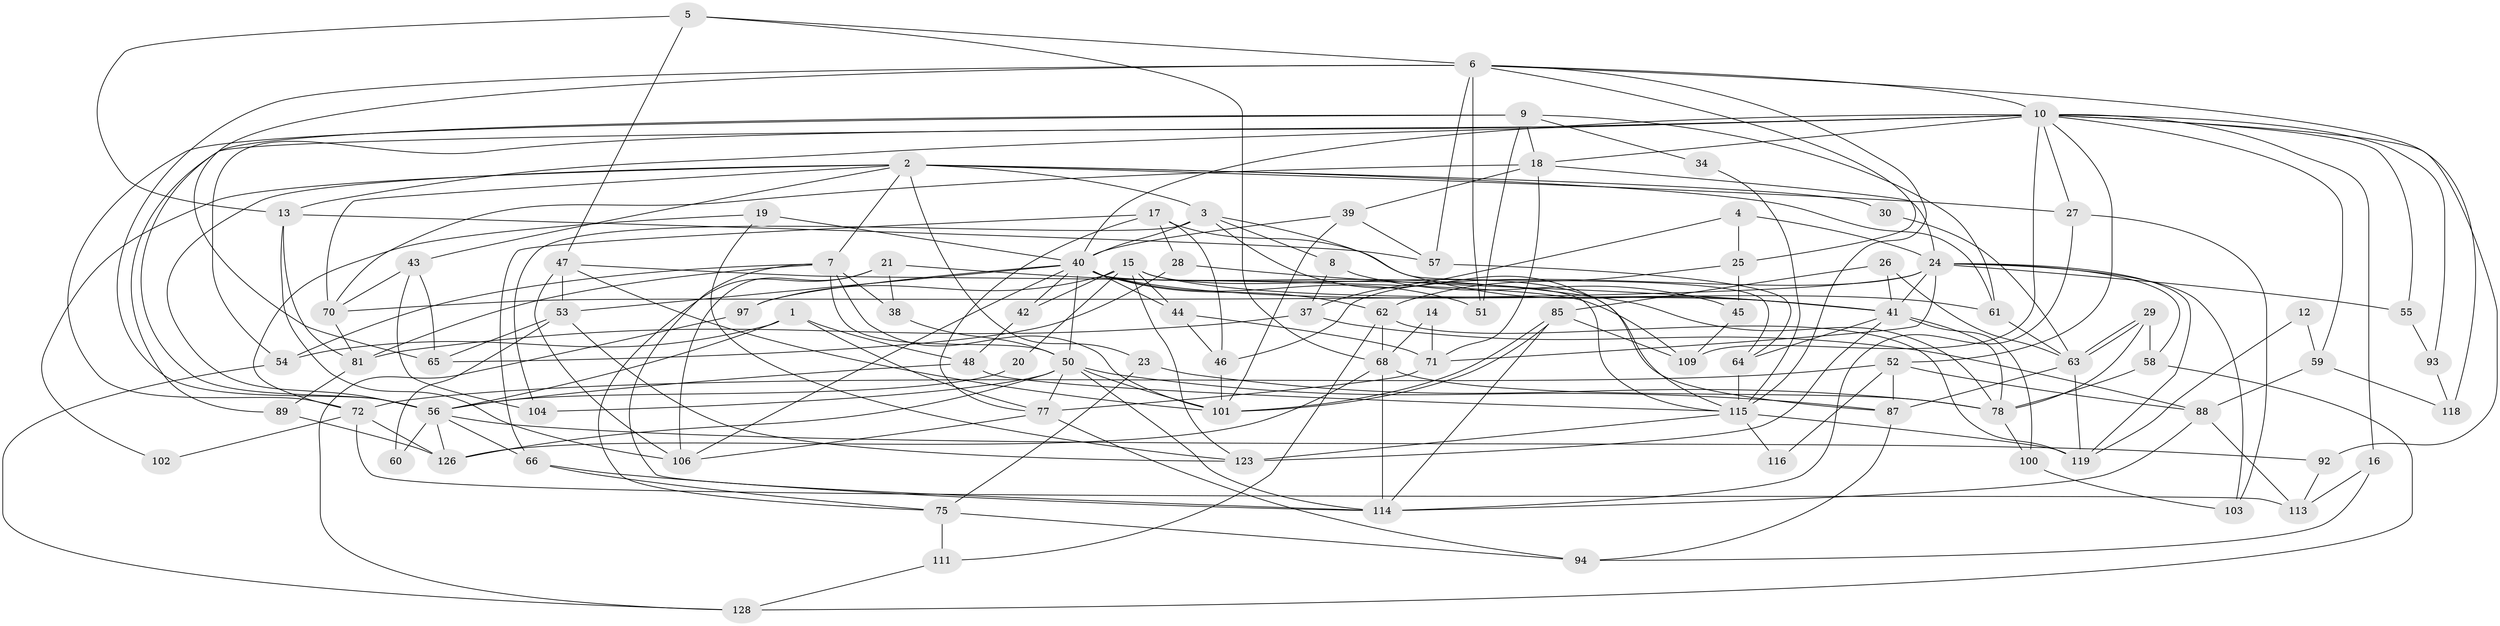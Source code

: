 // original degree distribution, {3: 0.31297709923664124, 6: 0.09923664122137404, 2: 0.10687022900763359, 4: 0.26717557251908397, 5: 0.16030534351145037, 7: 0.04580152671755725, 8: 0.007633587786259542}
// Generated by graph-tools (version 1.1) at 2025/18/03/04/25 18:18:33]
// undirected, 91 vertices, 216 edges
graph export_dot {
graph [start="1"]
  node [color=gray90,style=filled];
  1 [super="+35"];
  2 [super="+96+33"];
  3 [super="+79"];
  4;
  5 [super="+31"];
  6 [super="+36"];
  7 [super="+120"];
  8;
  9 [super="+11"];
  10 [super="+76+80"];
  12;
  13;
  14;
  15 [super="+129+74"];
  16;
  17 [super="+22"];
  18 [super="+99"];
  19;
  20;
  21;
  23;
  24 [super="+32"];
  25;
  26;
  27;
  28;
  29;
  30;
  34;
  37;
  38;
  39;
  40 [super="+84+67"];
  41 [super="+105"];
  42;
  43;
  44 [super="+125"];
  45;
  46;
  47;
  48;
  50 [super="+73+122"];
  51;
  52 [super="+82"];
  53 [super="+83"];
  54;
  55;
  56 [super="+95"];
  57;
  58;
  59;
  60;
  61;
  62;
  63 [super="+91"];
  64;
  65;
  66;
  68 [super="+110"];
  70;
  71;
  72;
  75;
  77;
  78;
  81;
  85;
  87;
  88;
  89;
  92;
  93 [super="+127"];
  94;
  97;
  100;
  101 [super="+112"];
  102;
  103;
  104;
  106 [super="+130"];
  109;
  111;
  113;
  114;
  115 [super="+121"];
  116;
  118;
  119;
  123;
  126;
  128;
  1 -- 54;
  1 -- 48;
  1 -- 56;
  1 -- 77;
  2 -- 30;
  2 -- 102;
  2 -- 3;
  2 -- 70;
  2 -- 23;
  2 -- 27;
  2 -- 43;
  2 -- 61;
  2 -- 7;
  2 -- 56;
  3 -- 64;
  3 -- 8;
  3 -- 104;
  3 -- 40;
  3 -- 115;
  4 -- 37;
  4 -- 25;
  4 -- 24;
  5 -- 13;
  5 -- 47;
  5 -- 68;
  5 -- 6;
  6 -- 65;
  6 -- 118;
  6 -- 10;
  6 -- 51;
  6 -- 115;
  6 -- 56;
  6 -- 25;
  6 -- 57;
  7 -- 101;
  7 -- 54;
  7 -- 38;
  7 -- 81;
  7 -- 114;
  7 -- 50;
  8 -- 45;
  8 -- 37;
  9 -- 51;
  9 -- 18;
  9 -- 34;
  9 -- 72;
  9 -- 56;
  9 -- 61;
  10 -- 89;
  10 -- 27;
  10 -- 109;
  10 -- 16;
  10 -- 52;
  10 -- 54;
  10 -- 59;
  10 -- 92;
  10 -- 18;
  10 -- 40 [weight=2];
  10 -- 13;
  10 -- 55;
  10 -- 93;
  12 -- 59;
  12 -- 119;
  13 -- 81;
  13 -- 57;
  13 -- 106;
  14 -- 71;
  14 -- 68;
  15 -- 41;
  15 -- 97;
  15 -- 87;
  15 -- 123;
  15 -- 44 [weight=2];
  15 -- 42;
  15 -- 20;
  16 -- 113;
  16 -- 94;
  17 -- 66;
  17 -- 41;
  17 -- 28;
  17 -- 77;
  17 -- 46;
  18 -- 70;
  18 -- 39;
  18 -- 71;
  18 -- 24;
  19 -- 40 [weight=2];
  19 -- 72;
  19 -- 123;
  20 -- 56 [weight=2];
  21 -- 38;
  21 -- 106;
  21 -- 75;
  21 -- 78;
  23 -- 75;
  23 -- 78;
  24 -- 119;
  24 -- 41;
  24 -- 70;
  24 -- 71;
  24 -- 103;
  24 -- 46;
  24 -- 55;
  24 -- 58;
  25 -- 62;
  25 -- 45;
  26 -- 63;
  26 -- 85;
  26 -- 41;
  27 -- 103;
  27 -- 114;
  28 -- 65;
  28 -- 41;
  29 -- 63;
  29 -- 63;
  29 -- 78;
  29 -- 58;
  30 -- 63;
  34 -- 115;
  37 -- 81;
  37 -- 88;
  38 -- 50;
  39 -- 57;
  39 -- 101;
  39 -- 40;
  40 -- 97;
  40 -- 62;
  40 -- 115;
  40 -- 42;
  40 -- 44;
  40 -- 106;
  40 -- 51;
  40 -- 53;
  40 -- 61;
  40 -- 50;
  41 -- 64;
  41 -- 100;
  41 -- 123;
  41 -- 78;
  42 -- 48;
  43 -- 70;
  43 -- 65;
  43 -- 104;
  44 -- 46;
  44 -- 71;
  45 -- 109;
  46 -- 101;
  47 -- 109;
  47 -- 101;
  47 -- 106;
  47 -- 53;
  48 -- 115;
  48 -- 56;
  50 -- 114;
  50 -- 101;
  50 -- 104;
  50 -- 77;
  50 -- 126;
  50 -- 87;
  52 -- 88;
  52 -- 87;
  52 -- 116;
  52 -- 72;
  53 -- 65;
  53 -- 123;
  53 -- 60;
  54 -- 128;
  55 -- 93;
  56 -- 60;
  56 -- 66;
  56 -- 92;
  56 -- 126;
  57 -- 64;
  58 -- 78;
  58 -- 128;
  59 -- 88;
  59 -- 118;
  61 -- 63;
  62 -- 111;
  62 -- 119;
  62 -- 68;
  63 -- 119;
  63 -- 87;
  64 -- 115;
  66 -- 75;
  66 -- 114;
  68 -- 78;
  68 -- 114;
  68 -- 126;
  70 -- 81;
  71 -- 77;
  72 -- 126;
  72 -- 102;
  72 -- 113;
  75 -- 94;
  75 -- 111;
  77 -- 94;
  77 -- 106;
  78 -- 100;
  81 -- 89;
  85 -- 101;
  85 -- 101;
  85 -- 114;
  85 -- 109;
  87 -- 94;
  88 -- 114;
  88 -- 113;
  89 -- 126;
  92 -- 113;
  93 -- 118;
  97 -- 128;
  100 -- 103;
  111 -- 128;
  115 -- 119;
  115 -- 116;
  115 -- 123;
}
